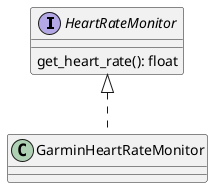 @startuml

interface HeartRateMonitor {
    get_heart_rate(): float
}

class GarminHeartRateMonitor implements HeartRateMonitor

@enduml